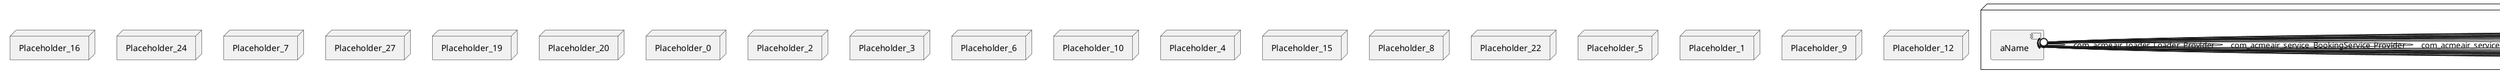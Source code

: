 @startuml
skinparam fixCircleLabelOverlapping true
node Placeholder_25 {
[aName] [[acmeair-acmeair.system#_ktH68L8UEe6_e5cBSG20cA]]
}
node Placeholder_16 {
[aName] [[acmeair-acmeair.system#_ktH68L8UEe6_e5cBSG20cA]]
}
node Placeholder_24 {
[aName] [[acmeair-acmeair.system#_ktH68L8UEe6_e5cBSG20cA]]
}
node Placeholder_7 {
[aName] [[acmeair-acmeair.system#_ktH68L8UEe6_e5cBSG20cA]]
}
node Placeholder_27 {
[aName] [[acmeair-acmeair.system#_ktH68L8UEe6_e5cBSG20cA]]
}
node Placeholder_19 {
[aName] [[acmeair-acmeair.system#_ktH68L8UEe6_e5cBSG20cA]]
}
node Placeholder_20 {
[aName] [[acmeair-acmeair.system#_ktH68L8UEe6_e5cBSG20cA]]
}
node Placeholder_0 {
[aName] [[acmeair-acmeair.system#_ktH68L8UEe6_e5cBSG20cA]]
}
node Placeholder_2 {
[aName] [[acmeair-acmeair.system#_ktH68L8UEe6_e5cBSG20cA]]
}
node Placeholder_3 {
[aName] [[acmeair-acmeair.system#_ktH68L8UEe6_e5cBSG20cA]]
}
node Placeholder_6 {
[aName] [[acmeair-acmeair.system#_ktH68L8UEe6_e5cBSG20cA]]
}
node Placeholder_10 {
[aName] [[acmeair-acmeair.system#_ktH68L8UEe6_e5cBSG20cA]]
}
node Placeholder_4 {
[aName] [[acmeair-acmeair.system#_ktH68L8UEe6_e5cBSG20cA]]
}
node Placeholder_15 {
[aName] [[acmeair-acmeair.system#_ktH68L8UEe6_e5cBSG20cA]]
}
node Placeholder_8 {
[aName] [[acmeair-acmeair.system#_ktH68L8UEe6_e5cBSG20cA]]
}
node Placeholder_22 {
[aName] [[acmeair-acmeair.system#_ktH68L8UEe6_e5cBSG20cA]]
}
node Placeholder_5 {
[aName] [[acmeair-acmeair.system#_ktH68L8UEe6_e5cBSG20cA]]
}
node Placeholder_1 {
[aName] [[acmeair-acmeair.system#_ktH68L8UEe6_e5cBSG20cA]]
}
node Placeholder_9 {
[aName] [[acmeair-acmeair.system#_ktH68L8UEe6_e5cBSG20cA]]
}
node Placeholder_12 {
[aName] [[acmeair-acmeair.system#_ktH68L8UEe6_e5cBSG20cA]]
}
[aName] -(0- [aName] : com_acmeair_loader_Loader_Provider
[aName] -(0- [aName] : com_acmeair_service_BookingService_Provider
[aName] -(0- [aName] : com_acmeair_service_BookingService_Provider
[aName] -(0- [aName] : com_acmeair_service_BookingService_Provider
[aName] -(0- [aName] : com_acmeair_service_BookingService_Provider
[aName] -(0- [aName] : com_acmeair_service_BookingService_Provider
[aName] -(0- [aName] : com_acmeair_service_BookingService_Provider
[aName] -(0- [aName] : com_acmeair_service_CustomerService_Provider
[aName] -(0- [aName] : com_acmeair_service_CustomerService_Provider
[aName] -(0- [aName] : com_acmeair_service_CustomerService_Provider
[aName] -(0- [aName] : com_acmeair_service_CustomerService_Provider
[aName] -(0- [aName] : com_acmeair_service_CustomerService_Provider
[aName] -(0- [aName] : com_acmeair_service_FlightService_Provider
[aName] -(0- [aName] : com_acmeair_service_FlightService_Provider
[aName] -(0- [aName] : com_acmeair_service_FlightService_Provider
[aName] -(0- [aName] : com_acmeair_service_KeyGenerator_Provider
[aName] -(0- [aName] : com_acmeair_service_TransactionService_Provider
[aName] -(0- [aName] : com_acmeair_service_TransactionService_Provider

@enduml
